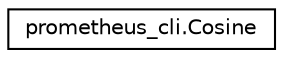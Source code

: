 digraph "Graphical Class Hierarchy"
{
  edge [fontname="Helvetica",fontsize="10",labelfontname="Helvetica",labelfontsize="10"];
  node [fontname="Helvetica",fontsize="10",shape=record];
  rankdir="LR";
  Node1 [label="prometheus_cli.Cosine",height=0.2,width=0.4,color="black", fillcolor="white", style="filled",URL="$classprometheus__cli_1_1_cosine.html"];
}
